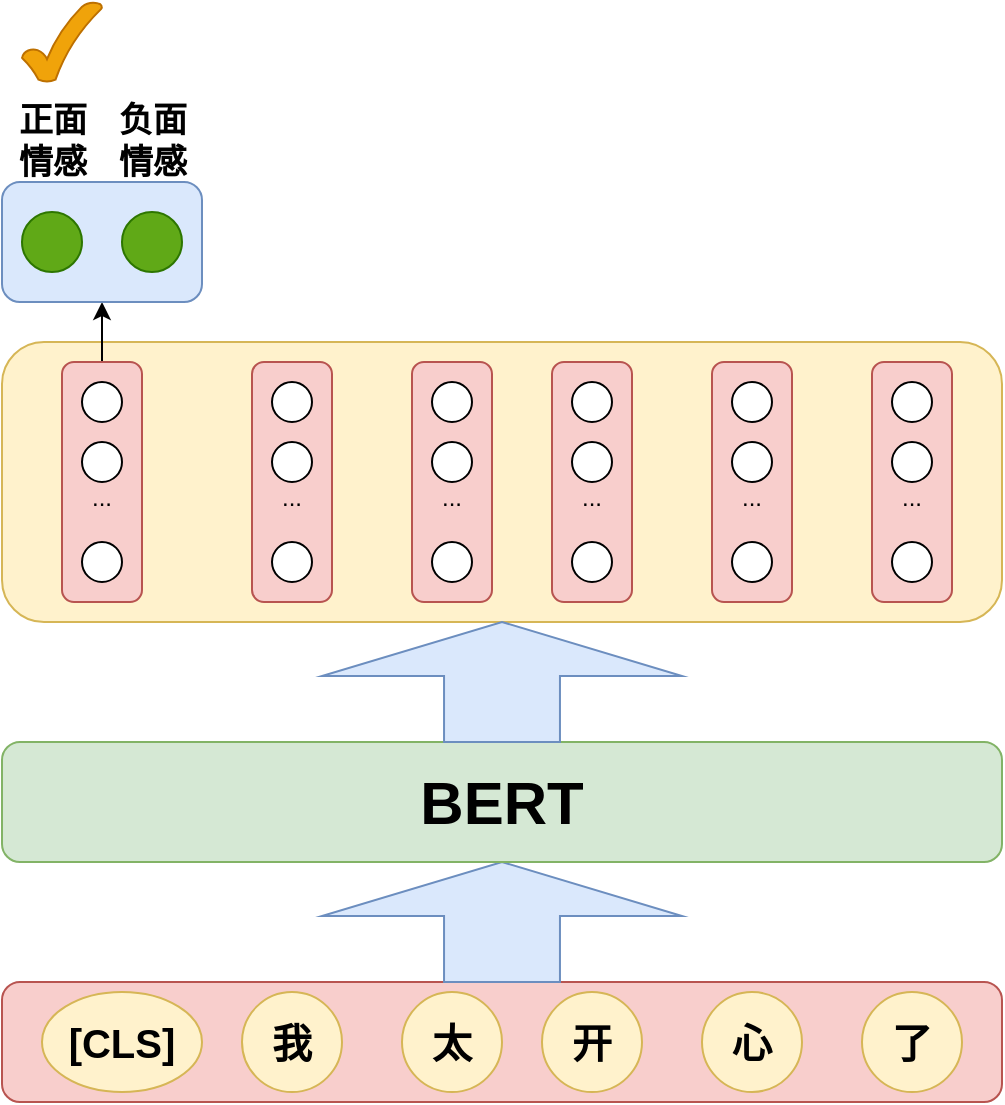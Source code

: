 <mxfile version="14.6.10" type="github">
  <diagram id="EIUvx_WTfValaaLSzWSA" name="Page-1">
    <mxGraphModel dx="569" dy="282" grid="1" gridSize="10" guides="1" tooltips="1" connect="1" arrows="1" fold="1" page="1" pageScale="1" pageWidth="2339" pageHeight="3300" math="0" shadow="0">
      <root>
        <mxCell id="0" />
        <mxCell id="1" parent="0" />
        <mxCell id="wL_N4KhOiFs88ttU1WfU-1" value="" style="rounded=1;whiteSpace=wrap;html=1;fillColor=#f8cecc;strokeColor=#b85450;" vertex="1" parent="1">
          <mxGeometry x="470" y="530" width="500" height="60" as="geometry" />
        </mxCell>
        <mxCell id="wL_N4KhOiFs88ttU1WfU-2" value="&lt;font style=&quot;font-size: 20px&quot;&gt;&lt;b&gt;我&lt;/b&gt;&lt;/font&gt;" style="ellipse;whiteSpace=wrap;html=1;aspect=fixed;fillColor=#fff2cc;strokeColor=#d6b656;" vertex="1" parent="1">
          <mxGeometry x="590" y="535" width="50" height="50" as="geometry" />
        </mxCell>
        <mxCell id="wL_N4KhOiFs88ttU1WfU-3" value="&lt;font style=&quot;font-size: 20px&quot;&gt;&lt;b&gt;太&lt;/b&gt;&lt;/font&gt;" style="ellipse;whiteSpace=wrap;html=1;aspect=fixed;fillColor=#fff2cc;strokeColor=#d6b656;" vertex="1" parent="1">
          <mxGeometry x="670" y="535" width="50" height="50" as="geometry" />
        </mxCell>
        <mxCell id="wL_N4KhOiFs88ttU1WfU-4" value="&lt;font style=&quot;font-size: 20px&quot;&gt;&lt;b&gt;开&lt;/b&gt;&lt;/font&gt;" style="ellipse;whiteSpace=wrap;html=1;aspect=fixed;fillColor=#fff2cc;strokeColor=#d6b656;" vertex="1" parent="1">
          <mxGeometry x="740" y="535" width="50" height="50" as="geometry" />
        </mxCell>
        <mxCell id="wL_N4KhOiFs88ttU1WfU-5" value="&lt;font style=&quot;font-size: 20px&quot;&gt;&lt;b&gt;心&lt;/b&gt;&lt;/font&gt;" style="ellipse;whiteSpace=wrap;html=1;aspect=fixed;fillColor=#fff2cc;strokeColor=#d6b656;" vertex="1" parent="1">
          <mxGeometry x="820" y="535" width="50" height="50" as="geometry" />
        </mxCell>
        <mxCell id="wL_N4KhOiFs88ttU1WfU-6" value="&lt;font style=&quot;font-size: 20px&quot;&gt;&lt;b&gt;了&lt;/b&gt;&lt;/font&gt;" style="ellipse;whiteSpace=wrap;html=1;aspect=fixed;fillColor=#fff2cc;strokeColor=#d6b656;" vertex="1" parent="1">
          <mxGeometry x="900" y="535" width="50" height="50" as="geometry" />
        </mxCell>
        <mxCell id="wL_N4KhOiFs88ttU1WfU-7" value="&lt;font style=&quot;font-size: 20px&quot;&gt;&lt;b&gt;[CLS]&lt;/b&gt;&lt;/font&gt;" style="ellipse;whiteSpace=wrap;html=1;fillColor=#fff2cc;strokeColor=#d6b656;" vertex="1" parent="1">
          <mxGeometry x="490" y="535" width="80" height="50" as="geometry" />
        </mxCell>
        <mxCell id="wL_N4KhOiFs88ttU1WfU-8" value="" style="shape=singleArrow;direction=north;whiteSpace=wrap;html=1;arrowWidth=0.322;arrowSize=0.45;fillColor=#dae8fc;strokeColor=#6c8ebf;" vertex="1" parent="1">
          <mxGeometry x="630" y="470" width="180" height="60" as="geometry" />
        </mxCell>
        <mxCell id="wL_N4KhOiFs88ttU1WfU-9" value="&lt;font style=&quot;font-size: 30px&quot;&gt;&lt;b&gt;BERT&lt;/b&gt;&lt;/font&gt;" style="rounded=1;whiteSpace=wrap;html=1;fillColor=#d5e8d4;strokeColor=#82b366;" vertex="1" parent="1">
          <mxGeometry x="470" y="410" width="500" height="60" as="geometry" />
        </mxCell>
        <mxCell id="wL_N4KhOiFs88ttU1WfU-10" value="" style="rounded=1;whiteSpace=wrap;html=1;fillColor=#fff2cc;strokeColor=#d6b656;" vertex="1" parent="1">
          <mxGeometry x="470" y="210" width="500" height="140" as="geometry" />
        </mxCell>
        <mxCell id="wL_N4KhOiFs88ttU1WfU-11" value="" style="shape=singleArrow;direction=north;whiteSpace=wrap;html=1;arrowWidth=0.322;arrowSize=0.45;fillColor=#dae8fc;strokeColor=#6c8ebf;" vertex="1" parent="1">
          <mxGeometry x="630" y="350" width="180" height="60" as="geometry" />
        </mxCell>
        <mxCell id="wL_N4KhOiFs88ttU1WfU-59" style="edgeStyle=orthogonalEdgeStyle;rounded=0;orthogonalLoop=1;jettySize=auto;html=1;exitX=0.5;exitY=0;exitDx=0;exitDy=0;entryX=0.5;entryY=1;entryDx=0;entryDy=0;" edge="1" parent="1" source="wL_N4KhOiFs88ttU1WfU-12" target="wL_N4KhOiFs88ttU1WfU-48">
          <mxGeometry relative="1" as="geometry" />
        </mxCell>
        <mxCell id="wL_N4KhOiFs88ttU1WfU-12" value="&lt;br&gt;..." style="rounded=1;whiteSpace=wrap;html=1;fillColor=#f8cecc;strokeColor=#b85450;" vertex="1" parent="1">
          <mxGeometry x="500" y="220" width="40" height="120" as="geometry" />
        </mxCell>
        <mxCell id="wL_N4KhOiFs88ttU1WfU-13" value="" style="ellipse;whiteSpace=wrap;html=1;aspect=fixed;" vertex="1" parent="1">
          <mxGeometry x="510" y="230" width="20" height="20" as="geometry" />
        </mxCell>
        <mxCell id="wL_N4KhOiFs88ttU1WfU-14" value="" style="ellipse;whiteSpace=wrap;html=1;aspect=fixed;" vertex="1" parent="1">
          <mxGeometry x="510" y="260" width="20" height="20" as="geometry" />
        </mxCell>
        <mxCell id="wL_N4KhOiFs88ttU1WfU-15" value="" style="ellipse;whiteSpace=wrap;html=1;aspect=fixed;" vertex="1" parent="1">
          <mxGeometry x="510" y="310" width="20" height="20" as="geometry" />
        </mxCell>
        <mxCell id="wL_N4KhOiFs88ttU1WfU-28" value="&lt;br&gt;..." style="rounded=1;whiteSpace=wrap;html=1;fillColor=#f8cecc;strokeColor=#b85450;" vertex="1" parent="1">
          <mxGeometry x="595" y="220" width="40" height="120" as="geometry" />
        </mxCell>
        <mxCell id="wL_N4KhOiFs88ttU1WfU-29" value="" style="ellipse;whiteSpace=wrap;html=1;aspect=fixed;" vertex="1" parent="1">
          <mxGeometry x="605" y="230" width="20" height="20" as="geometry" />
        </mxCell>
        <mxCell id="wL_N4KhOiFs88ttU1WfU-30" value="" style="ellipse;whiteSpace=wrap;html=1;aspect=fixed;" vertex="1" parent="1">
          <mxGeometry x="605" y="260" width="20" height="20" as="geometry" />
        </mxCell>
        <mxCell id="wL_N4KhOiFs88ttU1WfU-31" value="" style="ellipse;whiteSpace=wrap;html=1;aspect=fixed;" vertex="1" parent="1">
          <mxGeometry x="605" y="310" width="20" height="20" as="geometry" />
        </mxCell>
        <mxCell id="wL_N4KhOiFs88ttU1WfU-32" value="&lt;br&gt;..." style="rounded=1;whiteSpace=wrap;html=1;fillColor=#f8cecc;strokeColor=#b85450;" vertex="1" parent="1">
          <mxGeometry x="675" y="220" width="40" height="120" as="geometry" />
        </mxCell>
        <mxCell id="wL_N4KhOiFs88ttU1WfU-33" value="" style="ellipse;whiteSpace=wrap;html=1;aspect=fixed;" vertex="1" parent="1">
          <mxGeometry x="685" y="230" width="20" height="20" as="geometry" />
        </mxCell>
        <mxCell id="wL_N4KhOiFs88ttU1WfU-34" value="" style="ellipse;whiteSpace=wrap;html=1;aspect=fixed;" vertex="1" parent="1">
          <mxGeometry x="685" y="260" width="20" height="20" as="geometry" />
        </mxCell>
        <mxCell id="wL_N4KhOiFs88ttU1WfU-35" value="" style="ellipse;whiteSpace=wrap;html=1;aspect=fixed;" vertex="1" parent="1">
          <mxGeometry x="685" y="310" width="20" height="20" as="geometry" />
        </mxCell>
        <mxCell id="wL_N4KhOiFs88ttU1WfU-36" value="&lt;br&gt;..." style="rounded=1;whiteSpace=wrap;html=1;fillColor=#f8cecc;strokeColor=#b85450;" vertex="1" parent="1">
          <mxGeometry x="745" y="220" width="40" height="120" as="geometry" />
        </mxCell>
        <mxCell id="wL_N4KhOiFs88ttU1WfU-37" value="" style="ellipse;whiteSpace=wrap;html=1;aspect=fixed;" vertex="1" parent="1">
          <mxGeometry x="755" y="230" width="20" height="20" as="geometry" />
        </mxCell>
        <mxCell id="wL_N4KhOiFs88ttU1WfU-38" value="" style="ellipse;whiteSpace=wrap;html=1;aspect=fixed;" vertex="1" parent="1">
          <mxGeometry x="755" y="260" width="20" height="20" as="geometry" />
        </mxCell>
        <mxCell id="wL_N4KhOiFs88ttU1WfU-39" value="" style="ellipse;whiteSpace=wrap;html=1;aspect=fixed;" vertex="1" parent="1">
          <mxGeometry x="755" y="310" width="20" height="20" as="geometry" />
        </mxCell>
        <mxCell id="wL_N4KhOiFs88ttU1WfU-40" value="&lt;br&gt;..." style="rounded=1;whiteSpace=wrap;html=1;fillColor=#f8cecc;strokeColor=#b85450;" vertex="1" parent="1">
          <mxGeometry x="825" y="220" width="40" height="120" as="geometry" />
        </mxCell>
        <mxCell id="wL_N4KhOiFs88ttU1WfU-41" value="" style="ellipse;whiteSpace=wrap;html=1;aspect=fixed;" vertex="1" parent="1">
          <mxGeometry x="835" y="230" width="20" height="20" as="geometry" />
        </mxCell>
        <mxCell id="wL_N4KhOiFs88ttU1WfU-42" value="" style="ellipse;whiteSpace=wrap;html=1;aspect=fixed;" vertex="1" parent="1">
          <mxGeometry x="835" y="260" width="20" height="20" as="geometry" />
        </mxCell>
        <mxCell id="wL_N4KhOiFs88ttU1WfU-43" value="" style="ellipse;whiteSpace=wrap;html=1;aspect=fixed;" vertex="1" parent="1">
          <mxGeometry x="835" y="310" width="20" height="20" as="geometry" />
        </mxCell>
        <mxCell id="wL_N4KhOiFs88ttU1WfU-44" value="&lt;br&gt;..." style="rounded=1;whiteSpace=wrap;html=1;fillColor=#f8cecc;strokeColor=#b85450;" vertex="1" parent="1">
          <mxGeometry x="905" y="220" width="40" height="120" as="geometry" />
        </mxCell>
        <mxCell id="wL_N4KhOiFs88ttU1WfU-45" value="" style="ellipse;whiteSpace=wrap;html=1;aspect=fixed;" vertex="1" parent="1">
          <mxGeometry x="915" y="230" width="20" height="20" as="geometry" />
        </mxCell>
        <mxCell id="wL_N4KhOiFs88ttU1WfU-46" value="" style="ellipse;whiteSpace=wrap;html=1;aspect=fixed;" vertex="1" parent="1">
          <mxGeometry x="915" y="260" width="20" height="20" as="geometry" />
        </mxCell>
        <mxCell id="wL_N4KhOiFs88ttU1WfU-47" value="" style="ellipse;whiteSpace=wrap;html=1;aspect=fixed;" vertex="1" parent="1">
          <mxGeometry x="915" y="310" width="20" height="20" as="geometry" />
        </mxCell>
        <mxCell id="wL_N4KhOiFs88ttU1WfU-48" value="" style="rounded=1;whiteSpace=wrap;html=1;fillColor=#dae8fc;strokeColor=#6c8ebf;" vertex="1" parent="1">
          <mxGeometry x="470" y="130" width="100" height="60" as="geometry" />
        </mxCell>
        <mxCell id="wL_N4KhOiFs88ttU1WfU-53" value="" style="ellipse;whiteSpace=wrap;html=1;aspect=fixed;fillColor=#60a917;strokeColor=#2D7600;fontColor=#ffffff;" vertex="1" parent="1">
          <mxGeometry x="480" y="145" width="30" height="30" as="geometry" />
        </mxCell>
        <mxCell id="wL_N4KhOiFs88ttU1WfU-54" value="" style="ellipse;whiteSpace=wrap;html=1;aspect=fixed;fillColor=#60a917;strokeColor=#2D7600;fontColor=#ffffff;" vertex="1" parent="1">
          <mxGeometry x="530" y="145" width="30" height="30" as="geometry" />
        </mxCell>
        <mxCell id="wL_N4KhOiFs88ttU1WfU-55" value="&lt;b style=&quot;font-size: 17px&quot;&gt;正面&lt;br&gt;情感&lt;/b&gt;" style="text;html=1;align=center;verticalAlign=middle;resizable=0;points=[];autosize=1;strokeColor=none;" vertex="1" parent="1">
          <mxGeometry x="470" y="90" width="50" height="40" as="geometry" />
        </mxCell>
        <mxCell id="wL_N4KhOiFs88ttU1WfU-56" value="&lt;b style=&quot;font-size: 17px&quot;&gt;负面&lt;br&gt;情感&lt;/b&gt;" style="text;html=1;align=center;verticalAlign=middle;resizable=0;points=[];autosize=1;strokeColor=none;" vertex="1" parent="1">
          <mxGeometry x="520" y="90" width="50" height="40" as="geometry" />
        </mxCell>
        <mxCell id="wL_N4KhOiFs88ttU1WfU-57" value="" style="verticalLabelPosition=bottom;verticalAlign=top;html=1;shape=mxgraph.basic.tick;fillColor=#f0a30a;strokeColor=#BD7000;fontColor=#000000;" vertex="1" parent="1">
          <mxGeometry x="480" y="40" width="40" height="40" as="geometry" />
        </mxCell>
      </root>
    </mxGraphModel>
  </diagram>
</mxfile>
